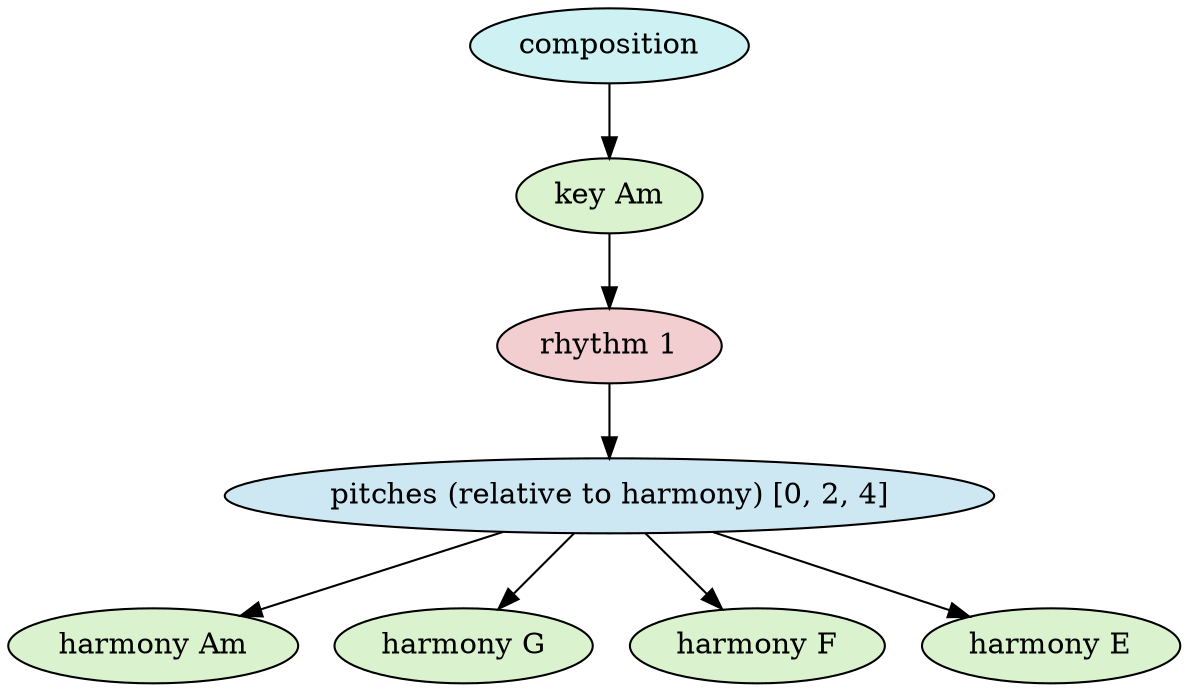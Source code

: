 digraph compositionModel {
    graph [ordering="out"];
    n0 [fillcolor="#cef2f3",style="filled",label="composition"];
    n1 [fillcolor="#daf3ce",style="filled",label="key Am"];
    n0 -> n1;
    n2 [fillcolor="#f3ced0",style="filled",label="rhythm 1"];
    n1 -> n2;
    n3 [fillcolor="#cee8f3",style="filled",label="pitches (relative to harmony) [0, 2, 4]"];
    n2 -> n3;
    n4 [fillcolor="#daf3ce",style="filled",label="harmony Am"];
    n3 -> n4;
    n5 [fillcolor="#daf3ce",style="filled",label="harmony G"];
    n3 -> n5;
    n6 [fillcolor="#daf3ce",style="filled",label="harmony F"];
    n3 -> n6;
    n7 [fillcolor="#daf3ce",style="filled",label="harmony E"];
    n3 -> n7;
}